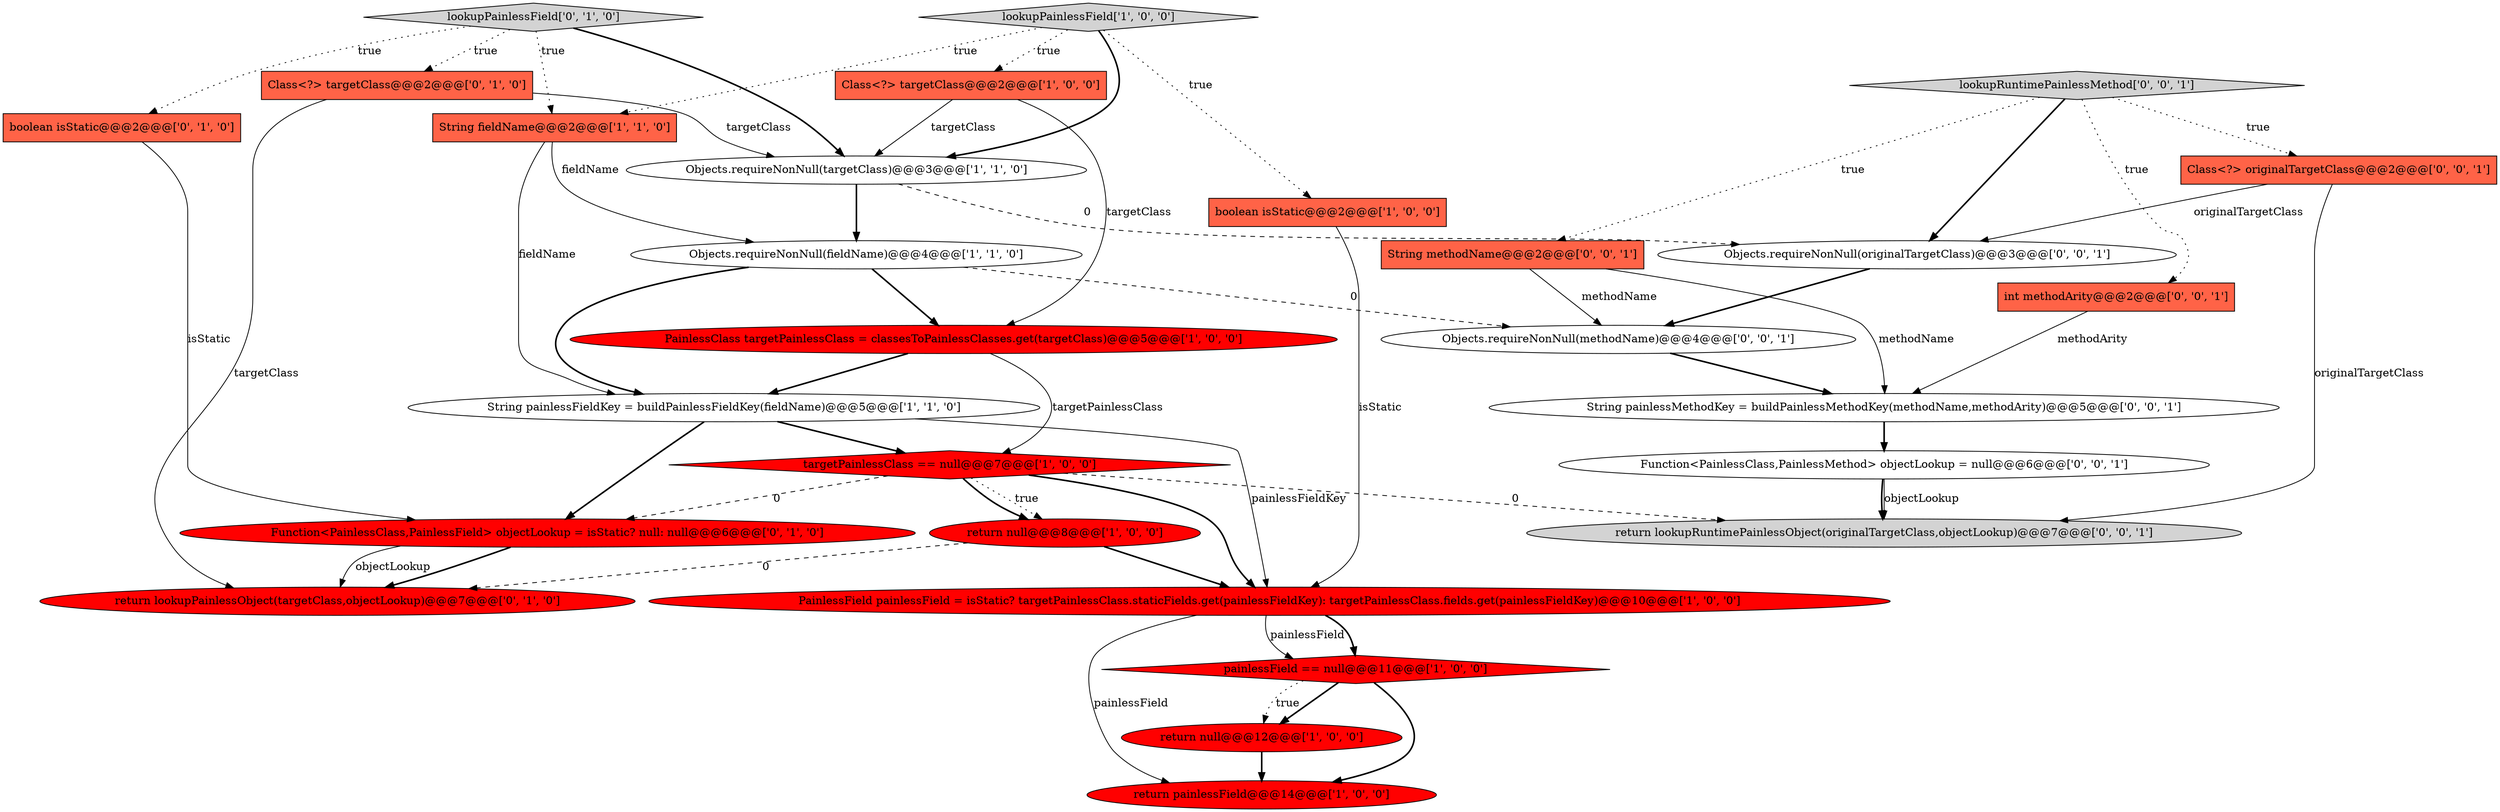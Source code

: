 digraph {
26 [style = filled, label = "int methodArity@@@2@@@['0', '0', '1']", fillcolor = tomato, shape = box image = "AAA0AAABBB3BBB"];
4 [style = filled, label = "return null@@@12@@@['1', '0', '0']", fillcolor = red, shape = ellipse image = "AAA1AAABBB1BBB"];
5 [style = filled, label = "Class<?> targetClass@@@2@@@['1', '0', '0']", fillcolor = tomato, shape = box image = "AAA0AAABBB1BBB"];
17 [style = filled, label = "lookupPainlessField['0', '1', '0']", fillcolor = lightgray, shape = diamond image = "AAA0AAABBB2BBB"];
2 [style = filled, label = "PainlessField painlessField = isStatic? targetPainlessClass.staticFields.get(painlessFieldKey): targetPainlessClass.fields.get(painlessFieldKey)@@@10@@@['1', '0', '0']", fillcolor = red, shape = ellipse image = "AAA1AAABBB1BBB"];
24 [style = filled, label = "Objects.requireNonNull(originalTargetClass)@@@3@@@['0', '0', '1']", fillcolor = white, shape = ellipse image = "AAA0AAABBB3BBB"];
6 [style = filled, label = "return null@@@8@@@['1', '0', '0']", fillcolor = red, shape = ellipse image = "AAA1AAABBB1BBB"];
18 [style = filled, label = "return lookupPainlessObject(targetClass,objectLookup)@@@7@@@['0', '1', '0']", fillcolor = red, shape = ellipse image = "AAA1AAABBB2BBB"];
10 [style = filled, label = "targetPainlessClass == null@@@7@@@['1', '0', '0']", fillcolor = red, shape = diamond image = "AAA1AAABBB1BBB"];
8 [style = filled, label = "PainlessClass targetPainlessClass = classesToPainlessClasses.get(targetClass)@@@5@@@['1', '0', '0']", fillcolor = red, shape = ellipse image = "AAA1AAABBB1BBB"];
21 [style = filled, label = "Function<PainlessClass,PainlessMethod> objectLookup = null@@@6@@@['0', '0', '1']", fillcolor = white, shape = ellipse image = "AAA0AAABBB3BBB"];
22 [style = filled, label = "Objects.requireNonNull(methodName)@@@4@@@['0', '0', '1']", fillcolor = white, shape = ellipse image = "AAA0AAABBB3BBB"];
25 [style = filled, label = "return lookupRuntimePainlessObject(originalTargetClass,objectLookup)@@@7@@@['0', '0', '1']", fillcolor = lightgray, shape = ellipse image = "AAA0AAABBB3BBB"];
12 [style = filled, label = "String fieldName@@@2@@@['1', '1', '0']", fillcolor = tomato, shape = box image = "AAA0AAABBB1BBB"];
7 [style = filled, label = "Objects.requireNonNull(fieldName)@@@4@@@['1', '1', '0']", fillcolor = white, shape = ellipse image = "AAA0AAABBB1BBB"];
0 [style = filled, label = "Objects.requireNonNull(targetClass)@@@3@@@['1', '1', '0']", fillcolor = white, shape = ellipse image = "AAA0AAABBB1BBB"];
9 [style = filled, label = "return painlessField@@@14@@@['1', '0', '0']", fillcolor = red, shape = ellipse image = "AAA1AAABBB1BBB"];
15 [style = filled, label = "Class<?> targetClass@@@2@@@['0', '1', '0']", fillcolor = tomato, shape = box image = "AAA0AAABBB2BBB"];
14 [style = filled, label = "boolean isStatic@@@2@@@['0', '1', '0']", fillcolor = tomato, shape = box image = "AAA0AAABBB2BBB"];
19 [style = filled, label = "String painlessMethodKey = buildPainlessMethodKey(methodName,methodArity)@@@5@@@['0', '0', '1']", fillcolor = white, shape = ellipse image = "AAA0AAABBB3BBB"];
11 [style = filled, label = "boolean isStatic@@@2@@@['1', '0', '0']", fillcolor = tomato, shape = box image = "AAA0AAABBB1BBB"];
27 [style = filled, label = "String methodName@@@2@@@['0', '0', '1']", fillcolor = tomato, shape = box image = "AAA0AAABBB3BBB"];
16 [style = filled, label = "Function<PainlessClass,PainlessField> objectLookup = isStatic? null: null@@@6@@@['0', '1', '0']", fillcolor = red, shape = ellipse image = "AAA1AAABBB2BBB"];
1 [style = filled, label = "painlessField == null@@@11@@@['1', '0', '0']", fillcolor = red, shape = diamond image = "AAA1AAABBB1BBB"];
23 [style = filled, label = "Class<?> originalTargetClass@@@2@@@['0', '0', '1']", fillcolor = tomato, shape = box image = "AAA0AAABBB3BBB"];
3 [style = filled, label = "String painlessFieldKey = buildPainlessFieldKey(fieldName)@@@5@@@['1', '1', '0']", fillcolor = white, shape = ellipse image = "AAA0AAABBB1BBB"];
20 [style = filled, label = "lookupRuntimePainlessMethod['0', '0', '1']", fillcolor = lightgray, shape = diamond image = "AAA0AAABBB3BBB"];
13 [style = filled, label = "lookupPainlessField['1', '0', '0']", fillcolor = lightgray, shape = diamond image = "AAA0AAABBB1BBB"];
4->9 [style = bold, label=""];
1->4 [style = bold, label=""];
10->6 [style = dotted, label="true"];
16->18 [style = bold, label=""];
3->2 [style = solid, label="painlessFieldKey"];
2->1 [style = solid, label="painlessField"];
23->24 [style = solid, label="originalTargetClass"];
22->19 [style = bold, label=""];
5->8 [style = solid, label="targetClass"];
13->12 [style = dotted, label="true"];
2->1 [style = bold, label=""];
20->26 [style = dotted, label="true"];
8->3 [style = bold, label=""];
8->10 [style = solid, label="targetPainlessClass"];
23->25 [style = solid, label="originalTargetClass"];
17->14 [style = dotted, label="true"];
20->27 [style = dotted, label="true"];
13->5 [style = dotted, label="true"];
1->4 [style = dotted, label="true"];
21->25 [style = bold, label=""];
3->16 [style = bold, label=""];
7->8 [style = bold, label=""];
24->22 [style = bold, label=""];
21->25 [style = solid, label="objectLookup"];
10->6 [style = bold, label=""];
7->3 [style = bold, label=""];
1->9 [style = bold, label=""];
0->7 [style = bold, label=""];
15->0 [style = solid, label="targetClass"];
14->16 [style = solid, label="isStatic"];
6->2 [style = bold, label=""];
12->7 [style = solid, label="fieldName"];
6->18 [style = dashed, label="0"];
5->0 [style = solid, label="targetClass"];
3->10 [style = bold, label=""];
27->19 [style = solid, label="methodName"];
26->19 [style = solid, label="methodArity"];
17->0 [style = bold, label=""];
17->15 [style = dotted, label="true"];
17->12 [style = dotted, label="true"];
16->18 [style = solid, label="objectLookup"];
20->23 [style = dotted, label="true"];
12->3 [style = solid, label="fieldName"];
0->24 [style = dashed, label="0"];
11->2 [style = solid, label="isStatic"];
27->22 [style = solid, label="methodName"];
13->11 [style = dotted, label="true"];
10->2 [style = bold, label=""];
2->9 [style = solid, label="painlessField"];
10->16 [style = dashed, label="0"];
15->18 [style = solid, label="targetClass"];
20->24 [style = bold, label=""];
7->22 [style = dashed, label="0"];
10->25 [style = dashed, label="0"];
13->0 [style = bold, label=""];
19->21 [style = bold, label=""];
}
